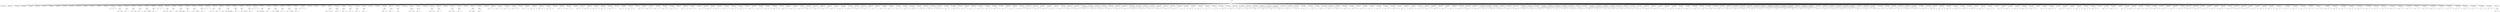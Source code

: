graph "" {n004 -- n004;
n004 [label="S"] ;
n004 -- n005;
n005 [label="A"] ;
n005 -- n006;
n006 [label="DECLARACION"] ;
n005 -- n007;
n007 [label="DECLARACION"] ;
n005 -- n008;
n008 [label="DECLARACION"] ;
n005 -- n009;
n009 [label="DECLARACION"] ;
n005 -- n0010;
n0010 [label="DECLARACION"] ;
n005 -- n0011;
n0011 [label="DECLARACION"] ;
n005 -- n0012;
n0012 [label="DECLARACION"] ;
n005 -- n0013;
n0013 [label="DECLARACION"] ;
n005 -- n0014;
n0014 [label="DECLARACION"] ;
n005 -- n0015;
n0015 [label="DECLARACION"] ;
n005 -- n0016;
n0016 [label="DECLARACION"] ;
n005 -- n0017;
n0017 [label="DECLARACION"] ;
n005 -- n0018;
n0018 [label="DECLARACION"] ;
n005 -- n0019;
n0019 [label="DECLARACION"] ;
n005 -- n0020;
n0020 [label="DECLARACION"] ;
n005 -- n0021;
n0021 [label="DECLARACION"] ;
n005 -- n0022;
n0022 [label="DECLARACION"] ;
n0022 -- n0023;
n0023 [label="$t2"] ;
n0022 -- n0024;
n0024 [label="="] ;
n0022 -- n0025;
n0025 [label="0"] ;
n005 -- n0026;
n0026 [label="INSTRUCCION"] ;
n0026 -- n0027;
n0027 [label="PRINT"] ;
n0027 -- n0028;
n0028 [label="print"] ;
n0027 -- n0029;
n0029 [label="Hugo"] ;
n005 -- n0030;
n0030 [label="INSTRUCCION"] ;
n0030 -- n0031;
n0031 [label="PRINT"] ;
n0031 -- n0032;
n0032 [label="print"] ;
n0031 -- n0033;
n0033 [label=","] ;
n005 -- n0034;
n0034 [label="INSTRUCCION"] ;
n0034 -- n0035;
n0035 [label="PRINT"] ;
n0035 -- n0036;
n0036 [label="print"] ;
n0035 -- n0037;
n0037 [label="zona 4"] ;
n005 -- n0038;
n0038 [label="INSTRUCCION"] ;
n0038 -- n0039;
n0039 [label="PRINT"] ;
n0039 -- n0040;
n0040 [label="print"] ;
n0039 -- n0041;
n0041 [label=","] ;
n005 -- n0042;
n0042 [label="INSTRUCCION"] ;
n0042 -- n0043;
n0043 [label="PRINT"] ;
n0043 -- n0044;
n0044 [label="print"] ;
n0043 -- n0045;
n0045 [label="45784565"] ;
n005 -- n0046;
n0046 [label="INSTRUCCION"] ;
n0046 -- n0047;
n0047 [label="PRINT"] ;
n0047 -- n0048;
n0048 [label="print"] ;
n0047 -- n0049;
n0049 [label="\n"] ;
n005 -- n0050;
n0050 [label="DECLARACION"] ;
n0050 -- n0051;
n0051 [label="$t2"] ;
n0050 -- n0052;
n0052 [label="="] ;
n0050 -- n0053;
n0053 [label="1"] ;
n005 -- n0054;
n0054 [label="INSTRUCCION"] ;
n0054 -- n0055;
n0055 [label="PRINT"] ;
n0055 -- n0056;
n0056 [label="print"] ;
n0055 -- n0057;
n0057 [label="Paco"] ;
n005 -- n0058;
n0058 [label="INSTRUCCION"] ;
n0058 -- n0059;
n0059 [label="PRINT"] ;
n0059 -- n0060;
n0060 [label="print"] ;
n0059 -- n0061;
n0061 [label=","] ;
n005 -- n0062;
n0062 [label="INSTRUCCION"] ;
n0062 -- n0063;
n0063 [label="PRINT"] ;
n0063 -- n0064;
n0064 [label="print"] ;
n0063 -- n0065;
n0065 [label="zona 8, villa nueva"] ;
n005 -- n0066;
n0066 [label="INSTRUCCION"] ;
n0066 -- n0067;
n0067 [label="PRINT"] ;
n0067 -- n0068;
n0068 [label="print"] ;
n0067 -- n0069;
n0069 [label=","] ;
n005 -- n0070;
n0070 [label="INSTRUCCION"] ;
n0070 -- n0071;
n0071 [label="PRINT"] ;
n0071 -- n0072;
n0072 [label="print"] ;
n0071 -- n0073;
n0073 [label="45784125"] ;
n005 -- n0074;
n0074 [label="INSTRUCCION"] ;
n0074 -- n0075;
n0075 [label="PRINT"] ;
n0075 -- n0076;
n0076 [label="print"] ;
n0075 -- n0077;
n0077 [label="\n"] ;
n005 -- n0078;
n0078 [label="DECLARACION"] ;
n0078 -- n0079;
n0079 [label="$t2"] ;
n0078 -- n0080;
n0080 [label="="] ;
n0078 -- n0081;
n0081 [label="2"] ;
n005 -- n0082;
n0082 [label="INSTRUCCION"] ;
n0082 -- n0083;
n0083 [label="PRINT"] ;
n0083 -- n0084;
n0084 [label="print"] ;
n0083 -- n0085;
n0085 [label="Luis"] ;
n005 -- n0086;
n0086 [label="INSTRUCCION"] ;
n0086 -- n0087;
n0087 [label="PRINT"] ;
n0087 -- n0088;
n0088 [label="print"] ;
n0087 -- n0089;
n0089 [label=","] ;
n005 -- n0090;
n0090 [label="INSTRUCCION"] ;
n0090 -- n0091;
n0091 [label="PRINT"] ;
n0091 -- n0092;
n0092 [label="print"] ;
n0091 -- n0093;
n0093 [label="zona 1, San Jose Pinula "] ;
n005 -- n0094;
n0094 [label="INSTRUCCION"] ;
n0094 -- n0095;
n0095 [label="PRINT"] ;
n0095 -- n0096;
n0096 [label="print"] ;
n0095 -- n0097;
n0097 [label=","] ;
n005 -- n0098;
n0098 [label="INSTRUCCION"] ;
n0098 -- n0099;
n0099 [label="PRINT"] ;
n0099 -- n00100;
n00100 [label="print"] ;
n0099 -- n00101;
n00101 [label="45784125"] ;
n005 -- n00102;
n00102 [label="INSTRUCCION"] ;
n00102 -- n00103;
n00103 [label="PRINT"] ;
n00103 -- n00104;
n00104 [label="print"] ;
n00103 -- n00105;
n00105 [label="\n"] ;
n005 -- n00106;
n00106 [label="DECLARACION"] ;
n00106 -- n00107;
n00107 [label="$t2"] ;
n00106 -- n00108;
n00108 [label="="] ;
n00106 -- n00109;
n00109 [label="3"] ;
n005 -- n00110;
n00110 [label="INSTRUCCION"] ;
n00110 -- n00111;
n00111 [label="PRINT"] ;
n00111 -- n00112;
n00112 [label="print"] ;
n00111 -- n00113;
n00113 [label="Peter Parker"] ;
n005 -- n00114;
n00114 [label="INSTRUCCION"] ;
n00114 -- n00115;
n00115 [label="PRINT"] ;
n00115 -- n00116;
n00116 [label="print"] ;
n00115 -- n00117;
n00117 [label=","] ;
n005 -- n00118;
n00118 [label="INSTRUCCION"] ;
n00118 -- n00119;
n00119 [label="PRINT"] ;
n00119 -- n00120;
n00120 [label="print"] ;
n00119 -- n00121;
n00121 [label="Petapolis"] ;
n005 -- n00122;
n00122 [label="INSTRUCCION"] ;
n00122 -- n00123;
n00123 [label="PRINT"] ;
n00123 -- n00124;
n00124 [label="print"] ;
n00123 -- n00125;
n00125 [label=","] ;
n005 -- n00126;
n00126 [label="INSTRUCCION"] ;
n00126 -- n00127;
n00127 [label="PRINT"] ;
n00127 -- n00128;
n00128 [label="print"] ;
n00127 -- n00129;
n00129 [label="45124125"] ;
n005 -- n00130;
n00130 [label="INSTRUCCION"] ;
n00130 -- n00131;
n00131 [label="PRINT"] ;
n00131 -- n00132;
n00132 [label="print"] ;
n00131 -- n00133;
n00133 [label="\n"] ;
n005 -- n00134;
n00134 [label="DECLARACION"] ;
n00134 -- n00135;
n00135 [label="$t2"] ;
n00134 -- n00136;
n00136 [label="="] ;
n00134 -- n00137;
n00137 [label="4"] ;
n005 -- n00138;
n00138 [label="DECLARACION"] ;
n005 -- n00139;
n00139 [label="DECLARACION"] ;
n005 -- n00140;
n00140 [label="DECLARACION"] ;
n005 -- n00141;
n00141 [label="INSTRUCCION"] ;
n00141 -- n00142;
n00142 [label="PRINT"] ;
n00142 -- n00143;
n00143 [label="print"] ;
n00142 -- n00144;
n00144 [label="{0: 0, 1: 1}"] ;
n005 -- n00145;
n00145 [label="INSTRUCCION"] ;
n00145 -- n00146;
n00146 [label="PRINT"] ;
n00146 -- n00147;
n00147 [label="print"] ;
n00146 -- n00148;
n00148 [label="\n"] ;
n005 -- n00149;
n00149 [label="INSTRUCCION"] ;
n00149 -- n00150;
n00150 [label="PRINT"] ;
n00150 -- n00151;
n00151 [label="print"] ;
n00150 -- n00152;
n00152 [label="0"] ;
n005 -- n00153;
n00153 [label="INSTRUCCION"] ;
n00153 -- n00154;
n00154 [label="PRINT"] ;
n00154 -- n00155;
n00155 [label="print"] ;
n00154 -- n00156;
n00156 [label="\n"] ;
n005 -- n00157;
n00157 [label="INSTRUCCION"] ;
n00157 -- n00158;
n00158 [label="PRINT"] ;
n00158 -- n00159;
n00159 [label="print"] ;
n00158 -- n00160;
n00160 [label="1"] ;
n005 -- n00161;
n00161 [label="INSTRUCCION"] ;
n00161 -- n00162;
n00162 [label="PRINT"] ;
n00162 -- n00163;
n00163 [label="print"] ;
n00162 -- n00164;
n00164 [label="\n"] ;
n005 -- n00165;
n00165 [label="DECLARACION"] ;
n005 -- n00166;
n00166 [label="DECLARACION"] ;
n005 -- n00167;
n00167 [label="INSTRUCCION"] ;
n00167 -- n00168;
n00168 [label="PRINT"] ;
n00168 -- n00169;
n00169 [label="print"] ;
n00168 -- n00170;
n00170 [label="20"] ;
n005 -- n00171;
n00171 [label="INSTRUCCION"] ;
n00171 -- n00172;
n00172 [label="PRINT"] ;
n00172 -- n00173;
n00173 [label="print"] ;
n00172 -- n00174;
n00174 [label="\n"] ;
n005 -- n00175;
n00175 [label="INSTRUCCION"] ;
n00175 -- n00176;
n00176 [label="PRINT"] ;
n00176 -- n00177;
n00177 [label="print"] ;
n005 -- n00178;
n00178 [label="DECLARACION"] ;
n005 -- n00179;
n00179 [label="INSTRUCCION"] ;
n00179 -- n00180;
n00180 [label="PRINT"] ;
n00180 -- n00181;
n00181 [label="print"] ;
n00180 -- n00182;
n00182 [label="Carla"] ;
n005 -- n00183;
n00183 [label="INSTRUCCION"] ;
n00183 -- n00184;
n00184 [label="PRINT"] ;
n00184 -- n00185;
n00185 [label="print"] ;
n00184 -- n00186;
n00186 [label="\n"] ;
n005 -- n00187;
n00187 [label="DECLARACION"] ;
n005 -- n00188;
n00188 [label="INSTRUCCION"] ;
n00188 -- n00189;
n00189 [label="PRINT"] ;
n00189 -- n00190;
n00190 [label="print"] ;
n00189 -- n00191;
n00191 [label="Carlo"] ;
n005 -- n00192;
n00192 [label="INSTRUCCION"] ;
n00192 -- n00193;
n00193 [label="PRINT"] ;
n00193 -- n00194;
n00194 [label="print"] ;
n00193 -- n00195;
n00195 [label="\n"] ;
n005 -- n00196;
n00196 [label="DECLARACION"] ;
n005 -- n00197;
n00197 [label="INSTRUCCION"] ;
n00197 -- n00198;
n00198 [label="PRINT"] ;
n00198 -- n00199;
n00199 [label="print"] ;
n00198 -- n00200;
n00200 [label="Carlos"] ;
n005 -- n00201;
n00201 [label="INSTRUCCION"] ;
n00201 -- n00202;
n00202 [label="PRINT"] ;
n00202 -- n00203;
n00203 [label="print"] ;
n00202 -- n00204;
n00204 [label="\n"] ;
n005 -- n00205;
n00205 [label="DECLARACION"] ;
n005 -- n00206;
n00206 [label="INSTRUCCION"] ;
n00206 -- n00207;
n00207 [label="PRINT"] ;
n00207 -- n00208;
n00208 [label="print"] ;
n00207 -- n00209;
n00209 [label="Carlos s"] ;
n005 -- n00210;
n00210 [label="INSTRUCCION"] ;
n00210 -- n00211;
n00211 [label="PRINT"] ;
n00211 -- n00212;
n00212 [label="print"] ;
n00211 -- n00213;
n00213 [label="\n"] ;
n005 -- n00214;
n00214 [label="DECLARACION"] ;
n005 -- n00215;
n00215 [label="DECLARACION"] ;
n00215 -- n00216;
n00216 [label="$sp"] ;
n00215 -- n00217;
n00217 [label="="] ;
n00215 -- n00218;
n00218 [label="-1"] ;
n005 -- n00219;
n00219 [label="DECLARACION"] ;
n00219 -- n00220;
n00220 [label="$a0"] ;
n00219 -- n00221;
n00221 [label="="] ;
n00219 -- n00222;
n00222 [label="2"] ;
n005 -- n00223;
n00223 [label="DECLARACION"] ;
n00223 -- n00224;
n00224 [label="$a1"] ;
n00223 -- n00225;
n00225 [label="="] ;
n00223 -- n00226;
n00226 [label="3"] ;
n005 -- n00227;
n00227 [label="DECLARACION"] ;
n00227 -- n00228;
n00228 [label="$sp"] ;
n00227 -- n00229;
n00229 [label="="] ;
n00227 -- n00230;
n00230 [label="0"] ;
n005 -- n00231;
n00231 [label="DECLARACION"] ;
n005 -- n00232;
n00232 [label="DECLARACION"] ;
n00232 -- n00233;
n00233 [label="$a0"] ;
n00232 -- n00234;
n00234 [label="="] ;
n00232 -- n00235;
n00235 [label="2"] ;
n005 -- n00236;
n00236 [label="DECLARACION"] ;
n00236 -- n00237;
n00237 [label="$sp"] ;
n00236 -- n00238;
n00238 [label="="] ;
n00236 -- n00239;
n00239 [label="-1"] ;
n005 -- n00240;
n00240 [label="DECLARACION"] ;
n00240 -- n00241;
n00241 [label="$a0"] ;
n00240 -- n00242;
n00242 [label="="] ;
n00240 -- n00243;
n00243 [label="1"] ;
n005 -- n00244;
n00244 [label="DECLARACION"] ;
n00244 -- n00245;
n00245 [label="$sp"] ;
n00244 -- n00246;
n00246 [label="="] ;
n00244 -- n00247;
n00247 [label="0"] ;
n005 -- n00248;
n00248 [label="DECLARACION"] ;
n005 -- n00249;
n00249 [label="DECLARACION"] ;
n00249 -- n00250;
n00250 [label="$a0"] ;
n00249 -- n00251;
n00251 [label="="] ;
n00249 -- n00252;
n00252 [label="2"] ;
n005 -- n00253;
n00253 [label="DECLARACION"] ;
n00253 -- n00254;
n00254 [label="$sp"] ;
n00253 -- n00255;
n00255 [label="="] ;
n00253 -- n00256;
n00256 [label="1"] ;
n005 -- n00257;
n00257 [label="DECLARACION"] ;
n005 -- n00258;
n00258 [label="DECLARACION"] ;
n00258 -- n00259;
n00259 [label="$a1"] ;
n00258 -- n00260;
n00260 [label="="] ;
n00258 -- n00261;
n00261 [label="2"] ;
n005 -- n00262;
n00262 [label="DECLARACION"] ;
n00262 -- n00263;
n00263 [label="$a0"] ;
n00262 -- n00264;
n00264 [label="="] ;
n00262 -- n00265;
n00265 [label="2"] ;
n005 -- n00266;
n00266 [label="DECLARACION"] ;
n00266 -- n00267;
n00267 [label="$sp"] ;
n00266 -- n00268;
n00268 [label="="] ;
n00266 -- n00269;
n00269 [label="0"] ;
n005 -- n00270;
n00270 [label="DECLARACION"] ;
n00270 -- n00271;
n00271 [label="$a0"] ;
n00270 -- n00272;
n00272 [label="="] ;
n00270 -- n00273;
n00273 [label="1"] ;
n005 -- n00274;
n00274 [label="DECLARACION"] ;
n00274 -- n00275;
n00275 [label="$sp"] ;
n00274 -- n00276;
n00276 [label="="] ;
n00274 -- n00277;
n00277 [label="1"] ;
n005 -- n00278;
n00278 [label="DECLARACION"] ;
n005 -- n00279;
n00279 [label="DECLARACION"] ;
n00279 -- n00280;
n00280 [label="$a0"] ;
n00279 -- n00281;
n00281 [label="="] ;
n00279 -- n00282;
n00282 [label="2"] ;
n005 -- n00283;
n00283 [label="DECLARACION"] ;
n00283 -- n00284;
n00284 [label="$sp"] ;
n00283 -- n00285;
n00285 [label="="] ;
n00283 -- n00286;
n00286 [label="2"] ;
n005 -- n00287;
n00287 [label="DECLARACION"] ;
n005 -- n00288;
n00288 [label="DECLARACION"] ;
n00288 -- n00289;
n00289 [label="$a1"] ;
n00288 -- n00290;
n00290 [label="="] ;
n00288 -- n00291;
n00291 [label="1"] ;
n005 -- n00292;
n00292 [label="DECLARACION"] ;
n00292 -- n00293;
n00293 [label="$a0"] ;
n00292 -- n00294;
n00294 [label="="] ;
n00292 -- n00295;
n00295 [label="2"] ;
n005 -- n00296;
n00296 [label="DECLARACION"] ;
n00296 -- n00297;
n00297 [label="$sp"] ;
n00296 -- n00298;
n00298 [label="="] ;
n00296 -- n00299;
n00299 [label="1"] ;
n005 -- n00300;
n00300 [label="DECLARACION"] ;
n00300 -- n00301;
n00301 [label="$a0"] ;
n00300 -- n00302;
n00302 [label="="] ;
n00300 -- n00303;
n00303 [label="1"] ;
n005 -- n00304;
n00304 [label="DECLARACION"] ;
n00304 -- n00305;
n00305 [label="$sp"] ;
n00304 -- n00306;
n00306 [label="="] ;
n00304 -- n00307;
n00307 [label="2"] ;
n005 -- n00308;
n00308 [label="DECLARACION"] ;
n005 -- n00309;
n00309 [label="DECLARACION"] ;
n00309 -- n00310;
n00310 [label="$a0"] ;
n00309 -- n00311;
n00311 [label="="] ;
n00309 -- n00312;
n00312 [label="2"] ;
n005 -- n00313;
n00313 [label="DECLARACION"] ;
n00313 -- n00314;
n00314 [label="$sp"] ;
n00313 -- n00315;
n00315 [label="="] ;
n00313 -- n00316;
n00316 [label="3"] ;
n005 -- n00317;
n00317 [label="DECLARACION"] ;
n005 -- n00318;
n00318 [label="DECLARACION"] ;
n00318 -- n00319;
n00319 [label="$a1"] ;
n00318 -- n00320;
n00320 [label="="] ;
n00318 -- n00321;
n00321 [label="0"] ;
n005 -- n00322;
n00322 [label="DECLARACION"] ;
n00322 -- n00323;
n00323 [label="$a0"] ;
n00322 -- n00324;
n00324 [label="="] ;
n00322 -- n00325;
n00325 [label="2"] ;
n005 -- n00326;
n00326 [label="DECLARACION"] ;
n00326 -- n00327;
n00327 [label="$sp"] ;
n00326 -- n00328;
n00328 [label="="] ;
n00326 -- n00329;
n00329 [label="2"] ;
n005 -- n00330;
n00330 [label="DECLARACION"] ;
n00330 -- n00331;
n00331 [label="$a1"] ;
n00330 -- n00332;
n00332 [label="="] ;
n00330 -- n00333;
n00333 [label="1"] ;
n005 -- n00334;
n00334 [label="DECLARACION"] ;
n00334 -- n00335;
n00335 [label="$a0"] ;
n00334 -- n00336;
n00336 [label="="] ;
n00334 -- n00337;
n00337 [label="1"] ;
n005 -- n00338;
n00338 [label="DECLARACION"] ;
n00338 -- n00339;
n00339 [label="$sp"] ;
n00338 -- n00340;
n00340 [label="="] ;
n00338 -- n00341;
n00341 [label="3"] ;
n005 -- n00342;
n00342 [label="DECLARACION"] ;
n005 -- n00343;
n00343 [label="DECLARACION"] ;
n00343 -- n00344;
n00344 [label="$a0"] ;
n00343 -- n00345;
n00345 [label="="] ;
n00343 -- n00346;
n00346 [label="1"] ;
n005 -- n00347;
n00347 [label="DECLARACION"] ;
n00347 -- n00348;
n00348 [label="$sp"] ;
n00347 -- n00349;
n00349 [label="="] ;
n00347 -- n00350;
n00350 [label="2"] ;
n005 -- n00351;
n00351 [label="DECLARACION"] ;
n00351 -- n00352;
n00352 [label="$a0"] ;
n00351 -- n00353;
n00353 [label="="] ;
n00351 -- n00354;
n00354 [label="0"] ;
n005 -- n00355;
n00355 [label="DECLARACION"] ;
n00355 -- n00356;
n00356 [label="$sp"] ;
n00355 -- n00357;
n00357 [label="="] ;
n00355 -- n00358;
n00358 [label="3"] ;
n005 -- n00359;
n00359 [label="DECLARACION"] ;
n005 -- n00360;
n00360 [label="DECLARACION"] ;
n00360 -- n00361;
n00361 [label="$a0"] ;
n00360 -- n00362;
n00362 [label="="] ;
n00360 -- n00363;
n00363 [label="1"] ;
n005 -- n00364;
n00364 [label="DECLARACION"] ;
n00364 -- n00365;
n00365 [label="$sp"] ;
n00364 -- n00366;
n00366 [label="="] ;
n00364 -- n00367;
n00367 [label="4"] ;
n005 -- n00368;
n00368 [label="DECLARACION"] ;
n005 -- n00369;
n00369 [label="DECLARACION"] ;
n00369 -- n00370;
n00370 [label="$a1"] ;
n00369 -- n00371;
n00371 [label="="] ;
n00369 -- n00372;
n00372 [label="0"] ;
n005 -- n00373;
n00373 [label="DECLARACION"] ;
n00373 -- n00374;
n00374 [label="$a0"] ;
n00373 -- n00375;
n00375 [label="="] ;
n00373 -- n00376;
n00376 [label="1"] ;
n005 -- n00377;
n00377 [label="DECLARACION"] ;
n00377 -- n00378;
n00378 [label="$sp"] ;
n00377 -- n00379;
n00379 [label="="] ;
n00377 -- n00380;
n00380 [label="3"] ;
n005 -- n00381;
n00381 [label="DECLARACION"] ;
n00381 -- n00382;
n00382 [label="$a1"] ;
n00381 -- n00383;
n00383 [label="="] ;
n00381 -- n00384;
n00384 [label="1"] ;
n005 -- n00385;
n00385 [label="DECLARACION"] ;
n00385 -- n00386;
n00386 [label="$a0"] ;
n00385 -- n00387;
n00387 [label="="] ;
n00385 -- n00388;
n00388 [label="0"] ;
n005 -- n00389;
n00389 [label="DECLARACION"] ;
n00389 -- n00390;
n00390 [label="$sp"] ;
n00389 -- n00391;
n00391 [label="="] ;
n00389 -- n00392;
n00392 [label="4"] ;
n005 -- n00393;
n00393 [label="DECLARACION"] ;
n005 -- n00394;
n00394 [label="DECLARACION"] ;
n00394 -- n00395;
n00395 [label="$a0"] ;
n00394 -- n00396;
n00396 [label="="] ;
n00394 -- n00397;
n00397 [label="0"] ;
n005 -- n00398;
n00398 [label="DECLARACION"] ;
n00398 -- n00399;
n00399 [label="$sp"] ;
n00398 -- n00400;
n00400 [label="="] ;
n00398 -- n00401;
n00401 [label="3"] ;
n005 -- n00402;
n00402 [label="DECLARACION"] ;
n00402 -- n00403;
n00403 [label="$t4"] ;
n00402 -- n00404;
n00404 [label="="] ;
n00402 -- n00405;
n00405 [label="1"] ;
n005 -- n00406;
n00406 [label="DECLARACION"] ;
n00406 -- n00407;
n00407 [label="$a1"] ;
n00406 -- n00408;
n00408 [label="="] ;
n00406 -- n00409;
n00409 [label="2"] ;
n005 -- n00410;
n00410 [label="DECLARACION"] ;
n00410 -- n00411;
n00411 [label="$a0"] ;
n00410 -- n00412;
n00412 [label="="] ;
n00410 -- n00413;
n00413 [label="0"] ;
n005 -- n00414;
n00414 [label="DECLARACION"] ;
n00414 -- n00415;
n00415 [label="$sp"] ;
n00414 -- n00416;
n00416 [label="="] ;
n00414 -- n00417;
n00417 [label="2"] ;
n005 -- n00418;
n00418 [label="DECLARACION"] ;
n00418 -- n00419;
n00419 [label="$t4"] ;
n00418 -- n00420;
n00420 [label="="] ;
n00418 -- n00421;
n00421 [label="1"] ;
n005 -- n00422;
n00422 [label="DECLARACION"] ;
n00422 -- n00423;
n00423 [label="$a1"] ;
n00422 -- n00424;
n00424 [label="="] ;
n00422 -- n00425;
n00425 [label="3"] ;
n005 -- n00426;
n00426 [label="DECLARACION"] ;
n00426 -- n00427;
n00427 [label="$a0"] ;
n00426 -- n00428;
n00428 [label="="] ;
n00426 -- n00429;
n00429 [label="1"] ;
n005 -- n00430;
n00430 [label="DECLARACION"] ;
n00430 -- n00431;
n00431 [label="$sp"] ;
n00430 -- n00432;
n00432 [label="="] ;
n00430 -- n00433;
n00433 [label="1"] ;
n005 -- n00434;
n00434 [label="DECLARACION"] ;
n00434 -- n00435;
n00435 [label="$a0"] ;
n00434 -- n00436;
n00436 [label="="] ;
n00434 -- n00437;
n00437 [label="0"] ;
n005 -- n00438;
n00438 [label="DECLARACION"] ;
n00438 -- n00439;
n00439 [label="$sp"] ;
n00438 -- n00440;
n00440 [label="="] ;
n00438 -- n00441;
n00441 [label="2"] ;
n005 -- n00442;
n00442 [label="DECLARACION"] ;
n005 -- n00443;
n00443 [label="DECLARACION"] ;
n00443 -- n00444;
n00444 [label="$a0"] ;
n00443 -- n00445;
n00445 [label="="] ;
n00443 -- n00446;
n00446 [label="1"] ;
n005 -- n00447;
n00447 [label="DECLARACION"] ;
n00447 -- n00448;
n00448 [label="$sp"] ;
n00447 -- n00449;
n00449 [label="="] ;
n00447 -- n00450;
n00450 [label="3"] ;
n005 -- n00451;
n00451 [label="DECLARACION"] ;
n005 -- n00452;
n00452 [label="DECLARACION"] ;
n00452 -- n00453;
n00453 [label="$a1"] ;
n00452 -- n00454;
n00454 [label="="] ;
n00452 -- n00455;
n00455 [label="2"] ;
n005 -- n00456;
n00456 [label="DECLARACION"] ;
n00456 -- n00457;
n00457 [label="$a0"] ;
n00456 -- n00458;
n00458 [label="="] ;
n00456 -- n00459;
n00459 [label="1"] ;
n005 -- n00460;
n00460 [label="DECLARACION"] ;
n00460 -- n00461;
n00461 [label="$sp"] ;
n00460 -- n00462;
n00462 [label="="] ;
n00460 -- n00463;
n00463 [label="2"] ;
n005 -- n00464;
n00464 [label="DECLARACION"] ;
n00464 -- n00465;
n00465 [label="$a0"] ;
n00464 -- n00466;
n00466 [label="="] ;
n00464 -- n00467;
n00467 [label="0"] ;
n005 -- n00468;
n00468 [label="DECLARACION"] ;
n00468 -- n00469;
n00469 [label="$sp"] ;
n00468 -- n00470;
n00470 [label="="] ;
n00468 -- n00471;
n00471 [label="3"] ;
n005 -- n00472;
n00472 [label="DECLARACION"] ;
n005 -- n00473;
n00473 [label="DECLARACION"] ;
n00473 -- n00474;
n00474 [label="$a0"] ;
n00473 -- n00475;
n00475 [label="="] ;
n00473 -- n00476;
n00476 [label="1"] ;
n005 -- n00477;
n00477 [label="DECLARACION"] ;
n00477 -- n00478;
n00478 [label="$sp"] ;
n00477 -- n00479;
n00479 [label="="] ;
n00477 -- n00480;
n00480 [label="4"] ;
n005 -- n00481;
n00481 [label="DECLARACION"] ;
n005 -- n00482;
n00482 [label="DECLARACION"] ;
n00482 -- n00483;
n00483 [label="$a1"] ;
n00482 -- n00484;
n00484 [label="="] ;
n00482 -- n00485;
n00485 [label="1"] ;
n005 -- n00486;
n00486 [label="DECLARACION"] ;
n00486 -- n00487;
n00487 [label="$a0"] ;
n00486 -- n00488;
n00488 [label="="] ;
n00486 -- n00489;
n00489 [label="1"] ;
n005 -- n00490;
n00490 [label="DECLARACION"] ;
n00490 -- n00491;
n00491 [label="$sp"] ;
n00490 -- n00492;
n00492 [label="="] ;
n00490 -- n00493;
n00493 [label="3"] ;
n005 -- n00494;
n00494 [label="DECLARACION"] ;
n00494 -- n00495;
n00495 [label="$a0"] ;
n00494 -- n00496;
n00496 [label="="] ;
n00494 -- n00497;
n00497 [label="0"] ;
n005 -- n00498;
n00498 [label="DECLARACION"] ;
n00498 -- n00499;
n00499 [label="$sp"] ;
n00498 -- n00500;
n00500 [label="="] ;
n00498 -- n00501;
n00501 [label="4"] ;
n005 -- n00502;
n00502 [label="DECLARACION"] ;
n005 -- n00503;
n00503 [label="DECLARACION"] ;
n00503 -- n00504;
n00504 [label="$a0"] ;
n00503 -- n00505;
n00505 [label="="] ;
n00503 -- n00506;
n00506 [label="1"] ;
n005 -- n00507;
n00507 [label="DECLARACION"] ;
n00507 -- n00508;
n00508 [label="$sp"] ;
n00507 -- n00509;
n00509 [label="="] ;
n00507 -- n00510;
n00510 [label="5"] ;
n005 -- n00511;
n00511 [label="DECLARACION"] ;
n005 -- n00512;
n00512 [label="DECLARACION"] ;
n00512 -- n00513;
n00513 [label="$a1"] ;
n00512 -- n00514;
n00514 [label="="] ;
n00512 -- n00515;
n00515 [label="0"] ;
n005 -- n00516;
n00516 [label="DECLARACION"] ;
n00516 -- n00517;
n00517 [label="$a0"] ;
n00516 -- n00518;
n00518 [label="="] ;
n00516 -- n00519;
n00519 [label="1"] ;
n005 -- n00520;
n00520 [label="DECLARACION"] ;
n00520 -- n00521;
n00521 [label="$sp"] ;
n00520 -- n00522;
n00522 [label="="] ;
n00520 -- n00523;
n00523 [label="4"] ;
n005 -- n00524;
n00524 [label="DECLARACION"] ;
n00524 -- n00525;
n00525 [label="$a1"] ;
n00524 -- n00526;
n00526 [label="="] ;
n00524 -- n00527;
n00527 [label="1"] ;
n005 -- n00528;
n00528 [label="DECLARACION"] ;
n00528 -- n00529;
n00529 [label="$a0"] ;
n00528 -- n00530;
n00530 [label="="] ;
n00528 -- n00531;
n00531 [label="0"] ;
n005 -- n00532;
n00532 [label="DECLARACION"] ;
n00532 -- n00533;
n00533 [label="$sp"] ;
n00532 -- n00534;
n00534 [label="="] ;
n00532 -- n00535;
n00535 [label="5"] ;
n005 -- n00536;
n00536 [label="DECLARACION"] ;
n005 -- n00537;
n00537 [label="DECLARACION"] ;
n00537 -- n00538;
n00538 [label="$a0"] ;
n00537 -- n00539;
n00539 [label="="] ;
n00537 -- n00540;
n00540 [label="0"] ;
n005 -- n00541;
n00541 [label="DECLARACION"] ;
n00541 -- n00542;
n00542 [label="$sp"] ;
n00541 -- n00543;
n00543 [label="="] ;
n00541 -- n00544;
n00544 [label="4"] ;
n005 -- n00545;
n00545 [label="DECLARACION"] ;
n00545 -- n00546;
n00546 [label="$t4"] ;
n00545 -- n00547;
n00547 [label="="] ;
n00545 -- n00548;
n00548 [label="1"] ;
n005 -- n00549;
n00549 [label="DECLARACION"] ;
n00549 -- n00550;
n00550 [label="$a1"] ;
n00549 -- n00551;
n00551 [label="="] ;
n00549 -- n00552;
n00552 [label="2"] ;
n005 -- n00553;
n00553 [label="DECLARACION"] ;
n00553 -- n00554;
n00554 [label="$a0"] ;
n00553 -- n00555;
n00555 [label="="] ;
n00553 -- n00556;
n00556 [label="0"] ;
n005 -- n00557;
n00557 [label="DECLARACION"] ;
n00557 -- n00558;
n00558 [label="$sp"] ;
n00557 -- n00559;
n00559 [label="="] ;
n00557 -- n00560;
n00560 [label="3"] ;
n005 -- n00561;
n00561 [label="DECLARACION"] ;
n00561 -- n00562;
n00562 [label="$t4"] ;
n00561 -- n00563;
n00563 [label="="] ;
n00561 -- n00564;
n00564 [label="1"] ;
n005 -- n00565;
n00565 [label="DECLARACION"] ;
n00565 -- n00566;
n00566 [label="$a1"] ;
n00565 -- n00567;
n00567 [label="="] ;
n00565 -- n00568;
n00568 [label="3"] ;
n005 -- n00569;
n00569 [label="DECLARACION"] ;
n00569 -- n00570;
n00570 [label="$a0"] ;
n00569 -- n00571;
n00571 [label="="] ;
n00569 -- n00572;
n00572 [label="0"] ;
n005 -- n00573;
n00573 [label="DECLARACION"] ;
n00573 -- n00574;
n00574 [label="$sp"] ;
n00573 -- n00575;
n00575 [label="="] ;
n00573 -- n00576;
n00576 [label="2"] ;
n005 -- n00577;
n00577 [label="DECLARACION"] ;
n00577 -- n00578;
n00578 [label="$t4"] ;
n00577 -- n00579;
n00579 [label="="] ;
n00577 -- n00580;
n00580 [label="1"] ;
n005 -- n00581;
n00581 [label="DECLARACION"] ;
n00581 -- n00582;
n00582 [label="$a1"] ;
n00581 -- n00583;
n00583 [label="="] ;
n00581 -- n00584;
n00584 [label="4"] ;
n005 -- n00585;
n00585 [label="DECLARACION"] ;
n00585 -- n00586;
n00586 [label="$a0"] ;
n00585 -- n00587;
n00587 [label="="] ;
n00585 -- n00588;
n00588 [label="0"] ;
n005 -- n00589;
n00589 [label="DECLARACION"] ;
n00589 -- n00590;
n00590 [label="$sp"] ;
n00589 -- n00591;
n00591 [label="="] ;
n00589 -- n00592;
n00592 [label="1"] ;
n005 -- n00593;
n00593 [label="DECLARACION"] ;
n00593 -- n00594;
n00594 [label="$t4"] ;
n00593 -- n00595;
n00595 [label="="] ;
n00593 -- n00596;
n00596 [label="1"] ;
n005 -- n00597;
n00597 [label="DECLARACION"] ;
n00597 -- n00598;
n00598 [label="$a1"] ;
n00597 -- n00599;
n00599 [label="="] ;
n00597 -- n00600;
n00600 [label="5"] ;
n005 -- n00601;
n00601 [label="DECLARACION"] ;
n00601 -- n00602;
n00602 [label="$a0"] ;
n00601 -- n00603;
n00603 [label="="] ;
n00601 -- n00604;
n00604 [label="1"] ;
n005 -- n00605;
n00605 [label="DECLARACION"] ;
n00605 -- n00606;
n00606 [label="$sp"] ;
n00605 -- n00607;
n00607 [label="="] ;
n00605 -- n00608;
n00608 [label="0"] ;
n005 -- n00609;
n00609 [label="DECLARACION"] ;
n00609 -- n00610;
n00610 [label="$a0"] ;
n00609 -- n00611;
n00611 [label="="] ;
n00609 -- n00612;
n00612 [label="0"] ;
n005 -- n00613;
n00613 [label="DECLARACION"] ;
n00613 -- n00614;
n00614 [label="$sp"] ;
n00613 -- n00615;
n00615 [label="="] ;
n00613 -- n00616;
n00616 [label="1"] ;
n005 -- n00617;
n00617 [label="DECLARACION"] ;
n005 -- n00618;
n00618 [label="DECLARACION"] ;
n00618 -- n00619;
n00619 [label="$a0"] ;
n00618 -- n00620;
n00620 [label="="] ;
n00618 -- n00621;
n00621 [label="1"] ;
n005 -- n00622;
n00622 [label="DECLARACION"] ;
n00622 -- n00623;
n00623 [label="$sp"] ;
n00622 -- n00624;
n00624 [label="="] ;
n00622 -- n00625;
n00625 [label="2"] ;
n005 -- n00626;
n00626 [label="DECLARACION"] ;
n005 -- n00627;
n00627 [label="DECLARACION"] ;
n00627 -- n00628;
n00628 [label="$a1"] ;
n00627 -- n00629;
n00629 [label="="] ;
n00627 -- n00630;
n00630 [label="4"] ;
n005 -- n00631;
n00631 [label="DECLARACION"] ;
n00631 -- n00632;
n00632 [label="$a0"] ;
n00631 -- n00633;
n00633 [label="="] ;
n00631 -- n00634;
n00634 [label="1"] ;
n005 -- n00635;
n00635 [label="DECLARACION"] ;
n00635 -- n00636;
n00636 [label="$sp"] ;
n00635 -- n00637;
n00637 [label="="] ;
n00635 -- n00638;
n00638 [label="1"] ;
n005 -- n00639;
n00639 [label="DECLARACION"] ;
n00639 -- n00640;
n00640 [label="$a0"] ;
n00639 -- n00641;
n00641 [label="="] ;
n00639 -- n00642;
n00642 [label="0"] ;
n005 -- n00643;
n00643 [label="DECLARACION"] ;
n00643 -- n00644;
n00644 [label="$sp"] ;
n00643 -- n00645;
n00645 [label="="] ;
n00643 -- n00646;
n00646 [label="2"] ;
n005 -- n00647;
n00647 [label="DECLARACION"] ;
n005 -- n00648;
n00648 [label="DECLARACION"] ;
n00648 -- n00649;
n00649 [label="$a0"] ;
n00648 -- n00650;
n00650 [label="="] ;
n00648 -- n00651;
n00651 [label="1"] ;
n005 -- n00652;
n00652 [label="DECLARACION"] ;
n00652 -- n00653;
n00653 [label="$sp"] ;
n00652 -- n00654;
n00654 [label="="] ;
n00652 -- n00655;
n00655 [label="3"] ;
n005 -- n00656;
n00656 [label="DECLARACION"] ;
n005 -- n00657;
n00657 [label="DECLARACION"] ;
n00657 -- n00658;
n00658 [label="$a1"] ;
n00657 -- n00659;
n00659 [label="="] ;
n00657 -- n00660;
n00660 [label="3"] ;
n005 -- n00661;
n00661 [label="DECLARACION"] ;
n00661 -- n00662;
n00662 [label="$a0"] ;
n00661 -- n00663;
n00663 [label="="] ;
n00661 -- n00664;
n00664 [label="1"] ;
n005 -- n00665;
n00665 [label="DECLARACION"] ;
n00665 -- n00666;
n00666 [label="$sp"] ;
n00665 -- n00667;
n00667 [label="="] ;
n00665 -- n00668;
n00668 [label="2"] ;
n005 -- n00669;
n00669 [label="DECLARACION"] ;
n00669 -- n00670;
n00670 [label="$a0"] ;
n00669 -- n00671;
n00671 [label="="] ;
n00669 -- n00672;
n00672 [label="0"] ;
n005 -- n00673;
n00673 [label="DECLARACION"] ;
n00673 -- n00674;
n00674 [label="$sp"] ;
n00673 -- n00675;
n00675 [label="="] ;
n00673 -- n00676;
n00676 [label="3"] ;
n005 -- n00677;
n00677 [label="DECLARACION"] ;
n005 -- n00678;
n00678 [label="DECLARACION"] ;
n00678 -- n00679;
n00679 [label="$a0"] ;
n00678 -- n00680;
n00680 [label="="] ;
n00678 -- n00681;
n00681 [label="1"] ;
n005 -- n00682;
n00682 [label="DECLARACION"] ;
n00682 -- n00683;
n00683 [label="$sp"] ;
n00682 -- n00684;
n00684 [label="="] ;
n00682 -- n00685;
n00685 [label="4"] ;
n005 -- n00686;
n00686 [label="DECLARACION"] ;
n005 -- n00687;
n00687 [label="DECLARACION"] ;
n00687 -- n00688;
n00688 [label="$a1"] ;
n00687 -- n00689;
n00689 [label="="] ;
n00687 -- n00690;
n00690 [label="2"] ;
n005 -- n00691;
n00691 [label="DECLARACION"] ;
n00691 -- n00692;
n00692 [label="$a0"] ;
n00691 -- n00693;
n00693 [label="="] ;
n00691 -- n00694;
n00694 [label="1"] ;
n005 -- n00695;
n00695 [label="DECLARACION"] ;
n00695 -- n00696;
n00696 [label="$sp"] ;
n00695 -- n00697;
n00697 [label="="] ;
n00695 -- n00698;
n00698 [label="3"] ;
n005 -- n00699;
n00699 [label="DECLARACION"] ;
n00699 -- n00700;
n00700 [label="$a0"] ;
n00699 -- n00701;
n00701 [label="="] ;
n00699 -- n00702;
n00702 [label="0"] ;
n005 -- n00703;
n00703 [label="DECLARACION"] ;
n00703 -- n00704;
n00704 [label="$sp"] ;
n00703 -- n00705;
n00705 [label="="] ;
n00703 -- n00706;
n00706 [label="4"] ;
n005 -- n00707;
n00707 [label="DECLARACION"] ;
n005 -- n00708;
n00708 [label="DECLARACION"] ;
n00708 -- n00709;
n00709 [label="$a0"] ;
n00708 -- n00710;
n00710 [label="="] ;
n00708 -- n00711;
n00711 [label="1"] ;
n005 -- n00712;
n00712 [label="DECLARACION"] ;
n00712 -- n00713;
n00713 [label="$sp"] ;
n00712 -- n00714;
n00714 [label="="] ;
n00712 -- n00715;
n00715 [label="5"] ;
n005 -- n00716;
n00716 [label="DECLARACION"] ;
n005 -- n00717;
n00717 [label="DECLARACION"] ;
n00717 -- n00718;
n00718 [label="$a1"] ;
n00717 -- n00719;
n00719 [label="="] ;
n00717 -- n00720;
n00720 [label="1"] ;
n005 -- n00721;
n00721 [label="DECLARACION"] ;
n00721 -- n00722;
n00722 [label="$a0"] ;
n00721 -- n00723;
n00723 [label="="] ;
n00721 -- n00724;
n00724 [label="1"] ;
n005 -- n00725;
n00725 [label="DECLARACION"] ;
n00725 -- n00726;
n00726 [label="$sp"] ;
n00725 -- n00727;
n00727 [label="="] ;
n00725 -- n00728;
n00728 [label="4"] ;
n005 -- n00729;
n00729 [label="DECLARACION"] ;
n00729 -- n00730;
n00730 [label="$a0"] ;
n00729 -- n00731;
n00731 [label="="] ;
n00729 -- n00732;
n00732 [label="0"] ;
n005 -- n00733;
n00733 [label="DECLARACION"] ;
n00733 -- n00734;
n00734 [label="$sp"] ;
n00733 -- n00735;
n00735 [label="="] ;
n00733 -- n00736;
n00736 [label="5"] ;
n005 -- n00737;
n00737 [label="DECLARACION"] ;
n005 -- n00738;
n00738 [label="DECLARACION"] ;
n00738 -- n00739;
n00739 [label="$a0"] ;
n00738 -- n00740;
n00740 [label="="] ;
n00738 -- n00741;
n00741 [label="1"] ;
n005 -- n00742;
n00742 [label="DECLARACION"] ;
n00742 -- n00743;
n00743 [label="$sp"] ;
n00742 -- n00744;
n00744 [label="="] ;
n00742 -- n00745;
n00745 [label="6"] ;
n005 -- n00746;
n00746 [label="DECLARACION"] ;
n005 -- n00747;
n00747 [label="DECLARACION"] ;
n00747 -- n00748;
n00748 [label="$a1"] ;
n00747 -- n00749;
n00749 [label="="] ;
n00747 -- n00750;
n00750 [label="0"] ;
n005 -- n00751;
n00751 [label="DECLARACION"] ;
n00751 -- n00752;
n00752 [label="$a0"] ;
n00751 -- n00753;
n00753 [label="="] ;
n00751 -- n00754;
n00754 [label="1"] ;
n005 -- n00755;
n00755 [label="DECLARACION"] ;
n00755 -- n00756;
n00756 [label="$sp"] ;
n00755 -- n00757;
n00757 [label="="] ;
n00755 -- n00758;
n00758 [label="5"] ;
n005 -- n00759;
n00759 [label="DECLARACION"] ;
n00759 -- n00760;
n00760 [label="$a1"] ;
n00759 -- n00761;
n00761 [label="="] ;
n00759 -- n00762;
n00762 [label="1"] ;
n005 -- n00763;
n00763 [label="DECLARACION"] ;
n00763 -- n00764;
n00764 [label="$a0"] ;
n00763 -- n00765;
n00765 [label="="] ;
n00763 -- n00766;
n00766 [label="0"] ;
n005 -- n00767;
n00767 [label="DECLARACION"] ;
n00767 -- n00768;
n00768 [label="$sp"] ;
n00767 -- n00769;
n00769 [label="="] ;
n00767 -- n00770;
n00770 [label="6"] ;
n005 -- n00771;
n00771 [label="DECLARACION"] ;
n005 -- n00772;
n00772 [label="DECLARACION"] ;
n00772 -- n00773;
n00773 [label="$a0"] ;
n00772 -- n00774;
n00774 [label="="] ;
n00772 -- n00775;
n00775 [label="0"] ;
n005 -- n00776;
n00776 [label="DECLARACION"] ;
n00776 -- n00777;
n00777 [label="$sp"] ;
n00776 -- n00778;
n00778 [label="="] ;
n00776 -- n00779;
n00779 [label="5"] ;
n005 -- n00780;
n00780 [label="DECLARACION"] ;
n00780 -- n00781;
n00781 [label="$t4"] ;
n00780 -- n00782;
n00782 [label="="] ;
n00780 -- n00783;
n00783 [label="1"] ;
n005 -- n00784;
n00784 [label="DECLARACION"] ;
n00784 -- n00785;
n00785 [label="$a1"] ;
n00784 -- n00786;
n00786 [label="="] ;
n00784 -- n00787;
n00787 [label="2"] ;
n005 -- n00788;
n00788 [label="DECLARACION"] ;
n00788 -- n00789;
n00789 [label="$a0"] ;
n00788 -- n00790;
n00790 [label="="] ;
n00788 -- n00791;
n00791 [label="0"] ;
n005 -- n00792;
n00792 [label="DECLARACION"] ;
n00792 -- n00793;
n00793 [label="$sp"] ;
n00792 -- n00794;
n00794 [label="="] ;
n00792 -- n00795;
n00795 [label="4"] ;
n005 -- n00796;
n00796 [label="DECLARACION"] ;
n00796 -- n00797;
n00797 [label="$t4"] ;
n00796 -- n00798;
n00798 [label="="] ;
n00796 -- n00799;
n00799 [label="1"] ;
n005 -- n00800;
n00800 [label="DECLARACION"] ;
n00800 -- n00801;
n00801 [label="$a1"] ;
n00800 -- n00802;
n00802 [label="="] ;
n00800 -- n00803;
n00803 [label="3"] ;
n005 -- n00804;
n00804 [label="DECLARACION"] ;
n00804 -- n00805;
n00805 [label="$a0"] ;
n00804 -- n00806;
n00806 [label="="] ;
n00804 -- n00807;
n00807 [label="0"] ;
n005 -- n00808;
n00808 [label="DECLARACION"] ;
n00808 -- n00809;
n00809 [label="$sp"] ;
n00808 -- n00810;
n00810 [label="="] ;
n00808 -- n00811;
n00811 [label="3"] ;
n005 -- n00812;
n00812 [label="DECLARACION"] ;
n00812 -- n00813;
n00813 [label="$t4"] ;
n00812 -- n00814;
n00814 [label="="] ;
n00812 -- n00815;
n00815 [label="1"] ;
n005 -- n00816;
n00816 [label="DECLARACION"] ;
n00816 -- n00817;
n00817 [label="$a1"] ;
n00816 -- n00818;
n00818 [label="="] ;
n00816 -- n00819;
n00819 [label="4"] ;
n005 -- n00820;
n00820 [label="DECLARACION"] ;
n00820 -- n00821;
n00821 [label="$a0"] ;
n00820 -- n00822;
n00822 [label="="] ;
n00820 -- n00823;
n00823 [label="0"] ;
n005 -- n00824;
n00824 [label="DECLARACION"] ;
n00824 -- n00825;
n00825 [label="$sp"] ;
n00824 -- n00826;
n00826 [label="="] ;
n00824 -- n00827;
n00827 [label="2"] ;
n005 -- n00828;
n00828 [label="DECLARACION"] ;
n00828 -- n00829;
n00829 [label="$t4"] ;
n00828 -- n00830;
n00830 [label="="] ;
n00828 -- n00831;
n00831 [label="1"] ;
n005 -- n00832;
n00832 [label="DECLARACION"] ;
n00832 -- n00833;
n00833 [label="$a1"] ;
n00832 -- n00834;
n00834 [label="="] ;
n00832 -- n00835;
n00835 [label="5"] ;
n005 -- n00836;
n00836 [label="DECLARACION"] ;
n00836 -- n00837;
n00837 [label="$a0"] ;
n00836 -- n00838;
n00838 [label="="] ;
n00836 -- n00839;
n00839 [label="0"] ;
n005 -- n00840;
n00840 [label="DECLARACION"] ;
n00840 -- n00841;
n00841 [label="$sp"] ;
n00840 -- n00842;
n00842 [label="="] ;
n00840 -- n00843;
n00843 [label="1"] ;
n005 -- n00844;
n00844 [label="DECLARACION"] ;
n00844 -- n00845;
n00845 [label="$t4"] ;
n00844 -- n00846;
n00846 [label="="] ;
n00844 -- n00847;
n00847 [label="1"] ;
n005 -- n00848;
n00848 [label="DECLARACION"] ;
n00848 -- n00849;
n00849 [label="$a1"] ;
n00848 -- n00850;
n00850 [label="="] ;
n00848 -- n00851;
n00851 [label="6"] ;
n005 -- n00852;
n00852 [label="DECLARACION"] ;
n00852 -- n00853;
n00853 [label="$a0"] ;
n00852 -- n00854;
n00854 [label="="] ;
n00852 -- n00855;
n00855 [label="0"] ;
n005 -- n00856;
n00856 [label="DECLARACION"] ;
n00856 -- n00857;
n00857 [label="$sp"] ;
n00856 -- n00858;
n00858 [label="="] ;
n00856 -- n00859;
n00859 [label="0"] ;
n005 -- n00860;
n00860 [label="DECLARACION"] ;
n00860 -- n00861;
n00861 [label="$t4"] ;
n00860 -- n00862;
n00862 [label="="] ;
n00860 -- n00863;
n00863 [label="1"] ;
n005 -- n00864;
n00864 [label="DECLARACION"] ;
n00864 -- n00865;
n00865 [label="$a1"] ;
n00864 -- n00866;
n00866 [label="="] ;
n00864 -- n00867;
n00867 [label="7"] ;
n005 -- n00868;
n00868 [label="DECLARACION"] ;
n00868 -- n00869;
n00869 [label="$a0"] ;
n00868 -- n00870;
n00870 [label="="] ;
n00868 -- n00871;
n00871 [label="1"] ;
n005 -- n00872;
n00872 [label="DECLARACION"] ;
n00872 -- n00873;
n00873 [label="$sp"] ;
n00872 -- n00874;
n00874 [label="="] ;
n00872 -- n00875;
n00875 [label="-1"] ;
n005 -- n00876;
n00876 [label="DECLARACION"] ;
n00876 -- n00877;
n00877 [label="$a0"] ;
n00876 -- n00878;
n00878 [label="="] ;
n00876 -- n00879;
n00879 [label="0"] ;
n005 -- n00880;
n00880 [label="DECLARACION"] ;
n00880 -- n00881;
n00881 [label="$sp"] ;
n00880 -- n00882;
n00882 [label="="] ;
n00880 -- n00883;
n00883 [label="0"] ;
n005 -- n00884;
n00884 [label="DECLARACION"] ;
n005 -- n00885;
n00885 [label="DECLARACION"] ;
n00885 -- n00886;
n00886 [label="$a0"] ;
n00885 -- n00887;
n00887 [label="="] ;
n00885 -- n00888;
n00888 [label="1"] ;
n005 -- n00889;
n00889 [label="DECLARACION"] ;
n00889 -- n00890;
n00890 [label="$sp"] ;
n00889 -- n00891;
n00891 [label="="] ;
n00889 -- n00892;
n00892 [label="1"] ;
n005 -- n00893;
n00893 [label="DECLARACION"] ;
n005 -- n00894;
n00894 [label="DECLARACION"] ;
n00894 -- n00895;
n00895 [label="$a1"] ;
n00894 -- n00896;
n00896 [label="="] ;
n00894 -- n00897;
n00897 [label="6"] ;
n005 -- n00898;
n00898 [label="DECLARACION"] ;
n00898 -- n00899;
n00899 [label="$a0"] ;
n00898 -- n00900;
n00900 [label="="] ;
n00898 -- n00901;
n00901 [label="1"] ;
n005 -- n00902;
n00902 [label="DECLARACION"] ;
n00902 -- n00903;
n00903 [label="$sp"] ;
n00902 -- n00904;
n00904 [label="="] ;
n00902 -- n00905;
n00905 [label="0"] ;
n005 -- n00906;
n00906 [label="DECLARACION"] ;
n00906 -- n00907;
n00907 [label="$a0"] ;
n00906 -- n00908;
n00908 [label="="] ;
n00906 -- n00909;
n00909 [label="0"] ;
n005 -- n00910;
n00910 [label="DECLARACION"] ;
n00910 -- n00911;
n00911 [label="$sp"] ;
n00910 -- n00912;
n00912 [label="="] ;
n00910 -- n00913;
n00913 [label="1"] ;
n005 -- n00914;
n00914 [label="DECLARACION"] ;
n005 -- n00915;
n00915 [label="DECLARACION"] ;
n00915 -- n00916;
n00916 [label="$a0"] ;
n00915 -- n00917;
n00917 [label="="] ;
n00915 -- n00918;
n00918 [label="1"] ;
n005 -- n00919;
n00919 [label="DECLARACION"] ;
n00919 -- n00920;
n00920 [label="$sp"] ;
n00919 -- n00921;
n00921 [label="="] ;
n00919 -- n00922;
n00922 [label="2"] ;
n005 -- n00923;
n00923 [label="DECLARACION"] ;
n005 -- n00924;
n00924 [label="DECLARACION"] ;
n00924 -- n00925;
n00925 [label="$a1"] ;
n00924 -- n00926;
n00926 [label="="] ;
n00924 -- n00927;
n00927 [label="5"] ;
n005 -- n00928;
n00928 [label="DECLARACION"] ;
n00928 -- n00929;
n00929 [label="$a0"] ;
n00928 -- n00930;
n00930 [label="="] ;
n00928 -- n00931;
n00931 [label="1"] ;
n005 -- n00932;
n00932 [label="DECLARACION"] ;
n00932 -- n00933;
n00933 [label="$sp"] ;
n00932 -- n00934;
n00934 [label="="] ;
n00932 -- n00935;
n00935 [label="1"] ;
n005 -- n00936;
n00936 [label="DECLARACION"] ;
n00936 -- n00937;
n00937 [label="$a0"] ;
n00936 -- n00938;
n00938 [label="="] ;
n00936 -- n00939;
n00939 [label="0"] ;
n005 -- n00940;
n00940 [label="DECLARACION"] ;
n00940 -- n00941;
n00941 [label="$sp"] ;
n00940 -- n00942;
n00942 [label="="] ;
n00940 -- n00943;
n00943 [label="2"] ;
n005 -- n00944;
n00944 [label="DECLARACION"] ;
n005 -- n00945;
n00945 [label="DECLARACION"] ;
n00945 -- n00946;
n00946 [label="$a0"] ;
n00945 -- n00947;
n00947 [label="="] ;
n00945 -- n00948;
n00948 [label="1"] ;
n005 -- n00949;
n00949 [label="DECLARACION"] ;
n00949 -- n00950;
n00950 [label="$sp"] ;
n00949 -- n00951;
n00951 [label="="] ;
n00949 -- n00952;
n00952 [label="3"] ;
n005 -- n00953;
n00953 [label="DECLARACION"] ;
n005 -- n00954;
n00954 [label="DECLARACION"] ;
n00954 -- n00955;
n00955 [label="$a1"] ;
n00954 -- n00956;
n00956 [label="="] ;
n00954 -- n00957;
n00957 [label="4"] ;
n005 -- n00958;
n00958 [label="DECLARACION"] ;
n00958 -- n00959;
n00959 [label="$a0"] ;
n00958 -- n00960;
n00960 [label="="] ;
n00958 -- n00961;
n00961 [label="1"] ;
n005 -- n00962;
n00962 [label="DECLARACION"] ;
n00962 -- n00963;
n00963 [label="$sp"] ;
n00962 -- n00964;
n00964 [label="="] ;
n00962 -- n00965;
n00965 [label="2"] ;
n005 -- n00966;
n00966 [label="DECLARACION"] ;
n00966 -- n00967;
n00967 [label="$a0"] ;
n00966 -- n00968;
n00968 [label="="] ;
n00966 -- n00969;
n00969 [label="0"] ;
n005 -- n00970;
n00970 [label="DECLARACION"] ;
n00970 -- n00971;
n00971 [label="$sp"] ;
n00970 -- n00972;
n00972 [label="="] ;
n00970 -- n00973;
n00973 [label="3"] ;
n005 -- n00974;
n00974 [label="DECLARACION"] ;
n005 -- n00975;
n00975 [label="DECLARACION"] ;
n00975 -- n00976;
n00976 [label="$a0"] ;
n00975 -- n00977;
n00977 [label="="] ;
n00975 -- n00978;
n00978 [label="1"] ;
n005 -- n00979;
n00979 [label="DECLARACION"] ;
n00979 -- n00980;
n00980 [label="$sp"] ;
n00979 -- n00981;
n00981 [label="="] ;
n00979 -- n00982;
n00982 [label="4"] ;
n005 -- n00983;
n00983 [label="DECLARACION"] ;
n005 -- n00984;
n00984 [label="DECLARACION"] ;
n00984 -- n00985;
n00985 [label="$a1"] ;
n00984 -- n00986;
n00986 [label="="] ;
n00984 -- n00987;
n00987 [label="3"] ;
n005 -- n00988;
n00988 [label="DECLARACION"] ;
n00988 -- n00989;
n00989 [label="$a0"] ;
n00988 -- n00990;
n00990 [label="="] ;
n00988 -- n00991;
n00991 [label="1"] ;
n005 -- n00992;
n00992 [label="DECLARACION"] ;
n00992 -- n00993;
n00993 [label="$sp"] ;
n00992 -- n00994;
n00994 [label="="] ;
n00992 -- n00995;
n00995 [label="3"] ;
n005 -- n00996;
n00996 [label="DECLARACION"] ;
n00996 -- n00997;
n00997 [label="$a0"] ;
n00996 -- n00998;
n00998 [label="="] ;
n00996 -- n00999;
n00999 [label="0"] ;
n005 -- n001000;
n001000 [label="DECLARACION"] ;
n001000 -- n001001;
n001001 [label="$sp"] ;
n001000 -- n001002;
n001002 [label="="] ;
n001000 -- n001003;
n001003 [label="4"] ;
n005 -- n001004;
n001004 [label="DECLARACION"] ;
n005 -- n001005;
n001005 [label="DECLARACION"] ;
n001005 -- n001006;
n001006 [label="$a0"] ;
n001005 -- n001007;
n001007 [label="="] ;
n001005 -- n001008;
n001008 [label="1"] ;
n005 -- n001009;
n001009 [label="DECLARACION"] ;
n001009 -- n001010;
n001010 [label="$sp"] ;
n001009 -- n001011;
n001011 [label="="] ;
n001009 -- n001012;
n001012 [label="5"] ;
n005 -- n001013;
n001013 [label="DECLARACION"] ;
n005 -- n001014;
n001014 [label="DECLARACION"] ;
n001014 -- n001015;
n001015 [label="$a1"] ;
n001014 -- n001016;
n001016 [label="="] ;
n001014 -- n001017;
n001017 [label="2"] ;
n005 -- n001018;
n001018 [label="DECLARACION"] ;
n001018 -- n001019;
n001019 [label="$a0"] ;
n001018 -- n001020;
n001020 [label="="] ;
n001018 -- n001021;
n001021 [label="1"] ;
n005 -- n001022;
n001022 [label="DECLARACION"] ;
n001022 -- n001023;
n001023 [label="$sp"] ;
n001022 -- n001024;
n001024 [label="="] ;
n001022 -- n001025;
n001025 [label="4"] ;
n005 -- n001026;
n001026 [label="DECLARACION"] ;
n001026 -- n001027;
n001027 [label="$a0"] ;
n001026 -- n001028;
n001028 [label="="] ;
n001026 -- n001029;
n001029 [label="0"] ;
n005 -- n001030;
n001030 [label="DECLARACION"] ;
n001030 -- n001031;
n001031 [label="$sp"] ;
n001030 -- n001032;
n001032 [label="="] ;
n001030 -- n001033;
n001033 [label="5"] ;
n005 -- n001034;
n001034 [label="DECLARACION"] ;
n005 -- n001035;
n001035 [label="DECLARACION"] ;
n001035 -- n001036;
n001036 [label="$a0"] ;
n001035 -- n001037;
n001037 [label="="] ;
n001035 -- n001038;
n001038 [label="1"] ;
n005 -- n001039;
n001039 [label="DECLARACION"] ;
n001039 -- n001040;
n001040 [label="$sp"] ;
n001039 -- n001041;
n001041 [label="="] ;
n001039 -- n001042;
n001042 [label="6"] ;
n005 -- n001043;
n001043 [label="DECLARACION"] ;
n005 -- n001044;
n001044 [label="DECLARACION"] ;
n001044 -- n001045;
n001045 [label="$a1"] ;
n001044 -- n001046;
n001046 [label="="] ;
n001044 -- n001047;
n001047 [label="1"] ;
n005 -- n001048;
n001048 [label="DECLARACION"] ;
n001048 -- n001049;
n001049 [label="$a0"] ;
n001048 -- n001050;
n001050 [label="="] ;
n001048 -- n001051;
n001051 [label="1"] ;
n005 -- n001052;
n001052 [label="DECLARACION"] ;
n001052 -- n001053;
n001053 [label="$sp"] ;
n001052 -- n001054;
n001054 [label="="] ;
n001052 -- n001055;
n001055 [label="5"] ;
n005 -- n001056;
n001056 [label="DECLARACION"] ;
n001056 -- n001057;
n001057 [label="$a0"] ;
n001056 -- n001058;
n001058 [label="="] ;
n001056 -- n001059;
n001059 [label="0"] ;
n005 -- n001060;
n001060 [label="DECLARACION"] ;
n001060 -- n001061;
n001061 [label="$sp"] ;
n001060 -- n001062;
n001062 [label="="] ;
n001060 -- n001063;
n001063 [label="6"] ;
n005 -- n001064;
n001064 [label="DECLARACION"] ;
n005 -- n001065;
n001065 [label="DECLARACION"] ;
n001065 -- n001066;
n001066 [label="$a0"] ;
n001065 -- n001067;
n001067 [label="="] ;
n001065 -- n001068;
n001068 [label="1"] ;
n005 -- n001069;
n001069 [label="DECLARACION"] ;
n001069 -- n001070;
n001070 [label="$sp"] ;
n001069 -- n001071;
n001071 [label="="] ;
n001069 -- n001072;
n001072 [label="7"] ;
n005 -- n001073;
n001073 [label="DECLARACION"] ;
n005 -- n001074;
n001074 [label="DECLARACION"] ;
n001074 -- n001075;
n001075 [label="$a1"] ;
n001074 -- n001076;
n001076 [label="="] ;
n001074 -- n001077;
n001077 [label="0"] ;
n005 -- n001078;
n001078 [label="DECLARACION"] ;
n001078 -- n001079;
n001079 [label="$a0"] ;
n001078 -- n001080;
n001080 [label="="] ;
n001078 -- n001081;
n001081 [label="1"] ;
n005 -- n001082;
n001082 [label="DECLARACION"] ;
n001082 -- n001083;
n001083 [label="$sp"] ;
n001082 -- n001084;
n001084 [label="="] ;
n001082 -- n001085;
n001085 [label="6"] ;
n005 -- n001086;
n001086 [label="DECLARACION"] ;
n001086 -- n001087;
n001087 [label="$a1"] ;
n001086 -- n001088;
n001088 [label="="] ;
n001086 -- n001089;
n001089 [label="1"] ;
n005 -- n001090;
n001090 [label="DECLARACION"] ;
n001090 -- n001091;
n001091 [label="$a0"] ;
n001090 -- n001092;
n001092 [label="="] ;
n001090 -- n001093;
n001093 [label="0"] ;
n005 -- n001094;
n001094 [label="DECLARACION"] ;
n001094 -- n001095;
n001095 [label="$sp"] ;
n001094 -- n001096;
n001096 [label="="] ;
n001094 -- n001097;
n001097 [label="7"] ;
n005 -- n001098;
n001098 [label="DECLARACION"] ;
n005 -- n001099;
n001099 [label="DECLARACION"] ;
n001099 -- n001100;
n001100 [label="$a0"] ;
n001099 -- n001101;
n001101 [label="="] ;
n001099 -- n001102;
n001102 [label="0"] ;
n005 -- n001103;
n001103 [label="DECLARACION"] ;
n001103 -- n001104;
n001104 [label="$sp"] ;
n001103 -- n001105;
n001105 [label="="] ;
n001103 -- n001106;
n001106 [label="6"] ;
n005 -- n001107;
n001107 [label="DECLARACION"] ;
n001107 -- n001108;
n001108 [label="$t4"] ;
n001107 -- n001109;
n001109 [label="="] ;
n001107 -- n001110;
n001110 [label="1"] ;
n005 -- n001111;
n001111 [label="DECLARACION"] ;
n001111 -- n001112;
n001112 [label="$a1"] ;
n001111 -- n001113;
n001113 [label="="] ;
n001111 -- n001114;
n001114 [label="2"] ;
n005 -- n001115;
n001115 [label="DECLARACION"] ;
n001115 -- n001116;
n001116 [label="$a0"] ;
n001115 -- n001117;
n001117 [label="="] ;
n001115 -- n001118;
n001118 [label="0"] ;
n005 -- n001119;
n001119 [label="DECLARACION"] ;
n001119 -- n001120;
n001120 [label="$sp"] ;
n001119 -- n001121;
n001121 [label="="] ;
n001119 -- n001122;
n001122 [label="5"] ;
n005 -- n001123;
n001123 [label="DECLARACION"] ;
n001123 -- n001124;
n001124 [label="$t4"] ;
n001123 -- n001125;
n001125 [label="="] ;
n001123 -- n001126;
n001126 [label="1"] ;
n005 -- n001127;
n001127 [label="DECLARACION"] ;
n001127 -- n001128;
n001128 [label="$a1"] ;
n001127 -- n001129;
n001129 [label="="] ;
n001127 -- n001130;
n001130 [label="3"] ;
n005 -- n001131;
n001131 [label="DECLARACION"] ;
n001131 -- n001132;
n001132 [label="$a0"] ;
n001131 -- n001133;
n001133 [label="="] ;
n001131 -- n001134;
n001134 [label="0"] ;
n005 -- n001135;
n001135 [label="DECLARACION"] ;
n001135 -- n001136;
n001136 [label="$sp"] ;
n001135 -- n001137;
n001137 [label="="] ;
n001135 -- n001138;
n001138 [label="4"] ;
n005 -- n001139;
n001139 [label="DECLARACION"] ;
n001139 -- n001140;
n001140 [label="$t4"] ;
n001139 -- n001141;
n001141 [label="="] ;
n001139 -- n001142;
n001142 [label="1"] ;
n005 -- n001143;
n001143 [label="DECLARACION"] ;
n001143 -- n001144;
n001144 [label="$a1"] ;
n001143 -- n001145;
n001145 [label="="] ;
n001143 -- n001146;
n001146 [label="4"] ;
n005 -- n001147;
n001147 [label="DECLARACION"] ;
n001147 -- n001148;
n001148 [label="$a0"] ;
n001147 -- n001149;
n001149 [label="="] ;
n001147 -- n001150;
n001150 [label="0"] ;
n005 -- n001151;
n001151 [label="DECLARACION"] ;
n001151 -- n001152;
n001152 [label="$sp"] ;
n001151 -- n001153;
n001153 [label="="] ;
n001151 -- n001154;
n001154 [label="3"] ;
n005 -- n001155;
n001155 [label="DECLARACION"] ;
n001155 -- n001156;
n001156 [label="$t4"] ;
n001155 -- n001157;
n001157 [label="="] ;
n001155 -- n001158;
n001158 [label="1"] ;
n005 -- n001159;
n001159 [label="DECLARACION"] ;
n001159 -- n001160;
n001160 [label="$a1"] ;
n001159 -- n001161;
n001161 [label="="] ;
n001159 -- n001162;
n001162 [label="5"] ;
n005 -- n001163;
n001163 [label="DECLARACION"] ;
n001163 -- n001164;
n001164 [label="$a0"] ;
n001163 -- n001165;
n001165 [label="="] ;
n001163 -- n001166;
n001166 [label="0"] ;
n005 -- n001167;
n001167 [label="DECLARACION"] ;
n001167 -- n001168;
n001168 [label="$sp"] ;
n001167 -- n001169;
n001169 [label="="] ;
n001167 -- n001170;
n001170 [label="2"] ;
n005 -- n001171;
n001171 [label="DECLARACION"] ;
n001171 -- n001172;
n001172 [label="$t4"] ;
n001171 -- n001173;
n001173 [label="="] ;
n001171 -- n001174;
n001174 [label="1"] ;
n005 -- n001175;
n001175 [label="DECLARACION"] ;
n001175 -- n001176;
n001176 [label="$a1"] ;
n001175 -- n001177;
n001177 [label="="] ;
n001175 -- n001178;
n001178 [label="6"] ;
n005 -- n001179;
n001179 [label="DECLARACION"] ;
n001179 -- n001180;
n001180 [label="$a0"] ;
n001179 -- n001181;
n001181 [label="="] ;
n001179 -- n001182;
n001182 [label="0"] ;
n005 -- n001183;
n001183 [label="DECLARACION"] ;
n001183 -- n001184;
n001184 [label="$sp"] ;
n001183 -- n001185;
n001185 [label="="] ;
n001183 -- n001186;
n001186 [label="1"] ;
n005 -- n001187;
n001187 [label="DECLARACION"] ;
n001187 -- n001188;
n001188 [label="$t4"] ;
n001187 -- n001189;
n001189 [label="="] ;
n001187 -- n001190;
n001190 [label="1"] ;
n005 -- n001191;
n001191 [label="DECLARACION"] ;
n001191 -- n001192;
n001192 [label="$a1"] ;
n001191 -- n001193;
n001193 [label="="] ;
n001191 -- n001194;
n001194 [label="7"] ;
n005 -- n001195;
n001195 [label="DECLARACION"] ;
n001195 -- n001196;
n001196 [label="$a0"] ;
n001195 -- n001197;
n001197 [label="="] ;
n001195 -- n001198;
n001198 [label="0"] ;
n005 -- n001199;
n001199 [label="DECLARACION"] ;
n001199 -- n001200;
n001200 [label="$sp"] ;
n001199 -- n001201;
n001201 [label="="] ;
n001199 -- n001202;
n001202 [label="0"] ;
n005 -- n001203;
n001203 [label="DECLARACION"] ;
n001203 -- n001204;
n001204 [label="$t4"] ;
n001203 -- n001205;
n001205 [label="="] ;
n001203 -- n001206;
n001206 [label="1"] ;
n005 -- n001207;
n001207 [label="DECLARACION"] ;
n001207 -- n001208;
n001208 [label="$a1"] ;
n001207 -- n001209;
n001209 [label="="] ;
n001207 -- n001210;
n001210 [label="8"] ;
n005 -- n001211;
n001211 [label="DECLARACION"] ;
n001211 -- n001212;
n001212 [label="$a0"] ;
n001211 -- n001213;
n001213 [label="="] ;
n001211 -- n001214;
n001214 [label="0"] ;
n005 -- n001215;
n001215 [label="DECLARACION"] ;
n001215 -- n001216;
n001216 [label="$sp"] ;
n001215 -- n001217;
n001217 [label="="] ;
n001215 -- n001218;
n001218 [label="-1"] ;
n005 -- n001219;
n001219 [label="DECLARACION"] ;
n001219 -- n001220;
n001220 [label="$t4"] ;
n001219 -- n001221;
n001221 [label="="] ;
n001219 -- n001222;
n001222 [label="1"] ;
n005 -- n001223;
n001223 [label="DECLARACION"] ;
n001223 -- n001224;
n001224 [label="$a1"] ;
n001223 -- n001225;
n001225 [label="="] ;
n001223 -- n001226;
n001226 [label="9"] ;
n005 -- n001227;
n001227 [label="DECLARACION"] ;
n001227 -- n001228;
n001228 [label="$v0"] ;
n001227 -- n001229;
n001229 [label="="] ;
n001227 -- n001230;
n001230 [label="9"] ;
n005 -- n001231;
n001231 [label="INSTRUCCION"] ;
n001231 -- n001232;
n001232 [label="PRINT"] ;
n001232 -- n001233;
n001233 [label="print"] ;
n001232 -- n001234;
n001234 [label="9"] ;
}